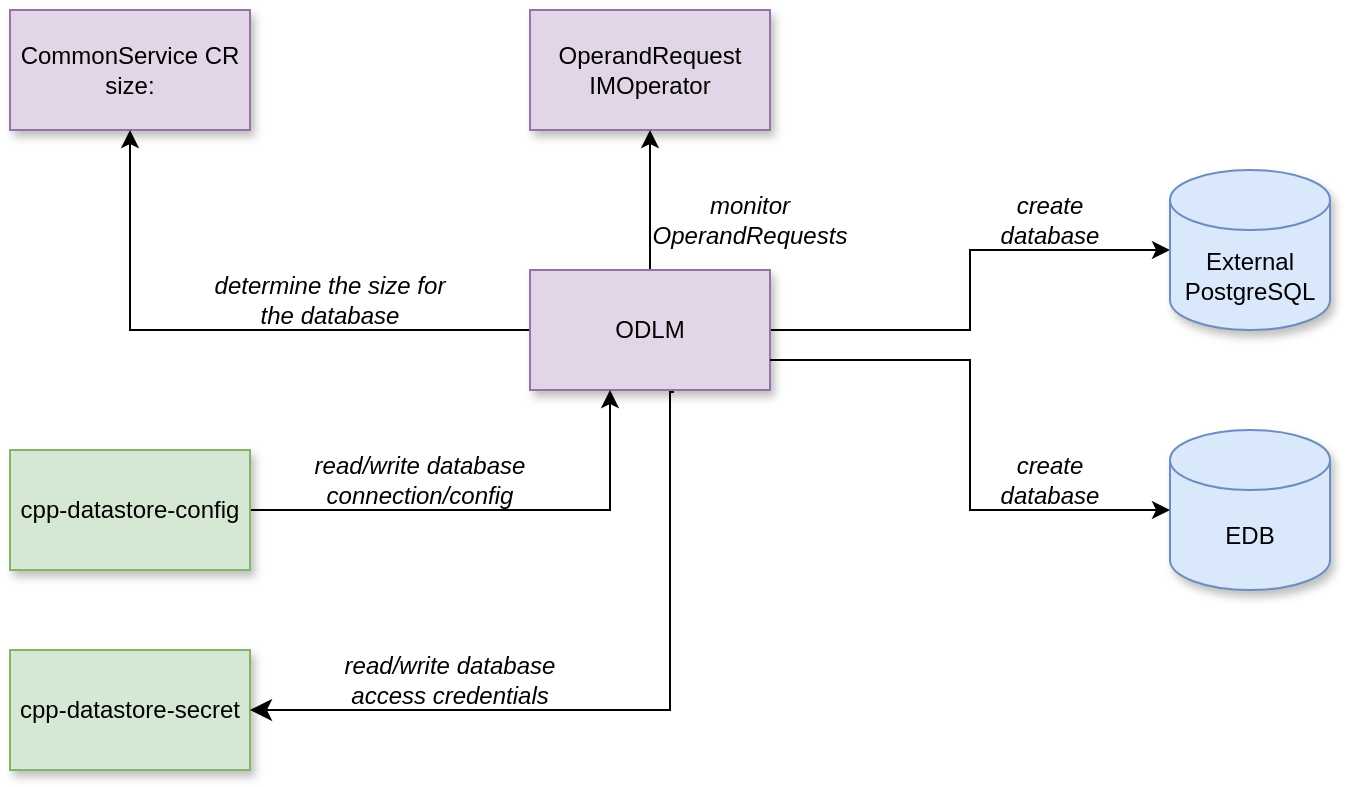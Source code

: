 <mxfile version="22.1.7" type="github">
  <diagram name="Page-1" id="4NYb0zLQct-NG_Pp62c1">
    <mxGraphModel dx="955" dy="609" grid="1" gridSize="10" guides="1" tooltips="1" connect="1" arrows="1" fold="1" page="1" pageScale="1" pageWidth="850" pageHeight="1100" math="0" shadow="0">
      <root>
        <mxCell id="0" />
        <mxCell id="1" parent="0" />
        <mxCell id="V-ygPXuaMBpOGokOMCwL-1" value="CommonService CR&lt;br&gt;size:" style="rounded=0;whiteSpace=wrap;html=1;fillColor=#e1d5e7;strokeColor=#9673a6;shadow=1;" vertex="1" parent="1">
          <mxGeometry x="100" y="120" width="120" height="60" as="geometry" />
        </mxCell>
        <mxCell id="V-ygPXuaMBpOGokOMCwL-2" value="OperandRequest&lt;br&gt;IMOperator" style="rounded=0;whiteSpace=wrap;html=1;fillColor=#e1d5e7;strokeColor=#9673a6;shadow=1;" vertex="1" parent="1">
          <mxGeometry x="360" y="120" width="120" height="60" as="geometry" />
        </mxCell>
        <mxCell id="V-ygPXuaMBpOGokOMCwL-4" style="edgeStyle=orthogonalEdgeStyle;rounded=0;orthogonalLoop=1;jettySize=auto;html=1;exitX=0;exitY=0.5;exitDx=0;exitDy=0;entryX=0.5;entryY=1;entryDx=0;entryDy=0;" edge="1" parent="1" source="V-ygPXuaMBpOGokOMCwL-3" target="V-ygPXuaMBpOGokOMCwL-1">
          <mxGeometry relative="1" as="geometry" />
        </mxCell>
        <mxCell id="V-ygPXuaMBpOGokOMCwL-5" style="edgeStyle=orthogonalEdgeStyle;rounded=0;orthogonalLoop=1;jettySize=auto;html=1;exitX=0.5;exitY=0;exitDx=0;exitDy=0;entryX=0.5;entryY=1;entryDx=0;entryDy=0;" edge="1" parent="1" source="V-ygPXuaMBpOGokOMCwL-3" target="V-ygPXuaMBpOGokOMCwL-2">
          <mxGeometry relative="1" as="geometry" />
        </mxCell>
        <mxCell id="V-ygPXuaMBpOGokOMCwL-14" style="edgeStyle=orthogonalEdgeStyle;rounded=0;orthogonalLoop=1;jettySize=auto;html=1;exitX=1;exitY=0.5;exitDx=0;exitDy=0;" edge="1" parent="1" source="V-ygPXuaMBpOGokOMCwL-3" target="V-ygPXuaMBpOGokOMCwL-12">
          <mxGeometry relative="1" as="geometry" />
        </mxCell>
        <mxCell id="V-ygPXuaMBpOGokOMCwL-3" value="ODLM" style="rounded=0;whiteSpace=wrap;html=1;fillColor=#e1d5e7;strokeColor=#9673a6;shadow=1;" vertex="1" parent="1">
          <mxGeometry x="360" y="250" width="120" height="60" as="geometry" />
        </mxCell>
        <mxCell id="V-ygPXuaMBpOGokOMCwL-10" style="edgeStyle=orthogonalEdgeStyle;rounded=0;orthogonalLoop=1;jettySize=auto;html=1;exitX=1;exitY=0.5;exitDx=0;exitDy=0;" edge="1" parent="1" source="V-ygPXuaMBpOGokOMCwL-7">
          <mxGeometry relative="1" as="geometry">
            <mxPoint x="400" y="310" as="targetPoint" />
            <Array as="points">
              <mxPoint x="400" y="370" />
              <mxPoint x="400" y="310" />
            </Array>
          </mxGeometry>
        </mxCell>
        <mxCell id="V-ygPXuaMBpOGokOMCwL-7" value="cpp-datastore-config" style="rounded=0;whiteSpace=wrap;html=1;fillColor=#d5e8d4;strokeColor=#82b366;shadow=1;" vertex="1" parent="1">
          <mxGeometry x="100" y="340" width="120" height="60" as="geometry" />
        </mxCell>
        <mxCell id="V-ygPXuaMBpOGokOMCwL-8" value="cpp-datastore-secret" style="rounded=0;whiteSpace=wrap;html=1;fillColor=#d5e8d4;strokeColor=#82b366;shadow=1;" vertex="1" parent="1">
          <mxGeometry x="100" y="440" width="120" height="60" as="geometry" />
        </mxCell>
        <mxCell id="V-ygPXuaMBpOGokOMCwL-11" value="" style="edgeStyle=elbowEdgeStyle;elbow=horizontal;endArrow=classic;html=1;curved=0;rounded=0;endSize=8;startSize=8;entryX=1;entryY=0.5;entryDx=0;entryDy=0;exitX=0.6;exitY=1.017;exitDx=0;exitDy=0;exitPerimeter=0;" edge="1" parent="1" source="V-ygPXuaMBpOGokOMCwL-3" target="V-ygPXuaMBpOGokOMCwL-8">
          <mxGeometry width="50" height="50" relative="1" as="geometry">
            <mxPoint x="400" y="360" as="sourcePoint" />
            <mxPoint x="450" y="310" as="targetPoint" />
            <Array as="points">
              <mxPoint x="430" y="390" />
            </Array>
          </mxGeometry>
        </mxCell>
        <mxCell id="V-ygPXuaMBpOGokOMCwL-12" value="External PostgreSQL" style="shape=cylinder3;whiteSpace=wrap;html=1;boundedLbl=1;backgroundOutline=1;size=15;fillColor=#dae8fc;strokeColor=#6c8ebf;shadow=1;" vertex="1" parent="1">
          <mxGeometry x="680" y="200" width="80" height="80" as="geometry" />
        </mxCell>
        <mxCell id="V-ygPXuaMBpOGokOMCwL-13" value="EDB" style="shape=cylinder3;whiteSpace=wrap;html=1;boundedLbl=1;backgroundOutline=1;size=15;shadow=1;fillColor=#dae8fc;strokeColor=#6c8ebf;" vertex="1" parent="1">
          <mxGeometry x="680" y="330" width="80" height="80" as="geometry" />
        </mxCell>
        <mxCell id="V-ygPXuaMBpOGokOMCwL-15" style="edgeStyle=orthogonalEdgeStyle;rounded=0;orthogonalLoop=1;jettySize=auto;html=1;exitX=1;exitY=0.75;exitDx=0;exitDy=0;entryX=0;entryY=0.5;entryDx=0;entryDy=0;entryPerimeter=0;" edge="1" parent="1" source="V-ygPXuaMBpOGokOMCwL-3" target="V-ygPXuaMBpOGokOMCwL-13">
          <mxGeometry relative="1" as="geometry" />
        </mxCell>
        <mxCell id="V-ygPXuaMBpOGokOMCwL-16" value="&lt;i&gt;determine the size for the database&lt;/i&gt;" style="text;html=1;strokeColor=none;fillColor=none;align=center;verticalAlign=middle;whiteSpace=wrap;rounded=0;" vertex="1" parent="1">
          <mxGeometry x="200" y="250" width="120" height="30" as="geometry" />
        </mxCell>
        <mxCell id="V-ygPXuaMBpOGokOMCwL-17" value="&lt;i&gt;monitor&lt;/i&gt; &lt;i&gt;OperandRequests&lt;/i&gt;" style="text;html=1;strokeColor=none;fillColor=none;align=center;verticalAlign=middle;whiteSpace=wrap;rounded=0;" vertex="1" parent="1">
          <mxGeometry x="440" y="210" width="60" height="30" as="geometry" />
        </mxCell>
        <mxCell id="V-ygPXuaMBpOGokOMCwL-18" value="&lt;i style=&quot;border-color: var(--border-color);&quot;&gt;create database&lt;/i&gt;" style="text;html=1;strokeColor=none;fillColor=none;align=center;verticalAlign=middle;whiteSpace=wrap;rounded=0;" vertex="1" parent="1">
          <mxGeometry x="590" y="210" width="60" height="30" as="geometry" />
        </mxCell>
        <mxCell id="V-ygPXuaMBpOGokOMCwL-19" value="&lt;i style=&quot;border-color: var(--border-color);&quot;&gt;create database&lt;/i&gt;" style="text;html=1;strokeColor=none;fillColor=none;align=center;verticalAlign=middle;whiteSpace=wrap;rounded=0;" vertex="1" parent="1">
          <mxGeometry x="590" y="340" width="60" height="30" as="geometry" />
        </mxCell>
        <mxCell id="V-ygPXuaMBpOGokOMCwL-20" value="&lt;i&gt;read/write database connection/config&lt;/i&gt;" style="text;html=1;strokeColor=none;fillColor=none;align=center;verticalAlign=middle;whiteSpace=wrap;rounded=0;" vertex="1" parent="1">
          <mxGeometry x="250" y="340" width="110" height="30" as="geometry" />
        </mxCell>
        <mxCell id="V-ygPXuaMBpOGokOMCwL-21" value="&lt;i&gt;read/write database access credentials&lt;/i&gt;" style="text;html=1;strokeColor=none;fillColor=none;align=center;verticalAlign=middle;whiteSpace=wrap;rounded=0;" vertex="1" parent="1">
          <mxGeometry x="260" y="440" width="120" height="30" as="geometry" />
        </mxCell>
      </root>
    </mxGraphModel>
  </diagram>
</mxfile>
